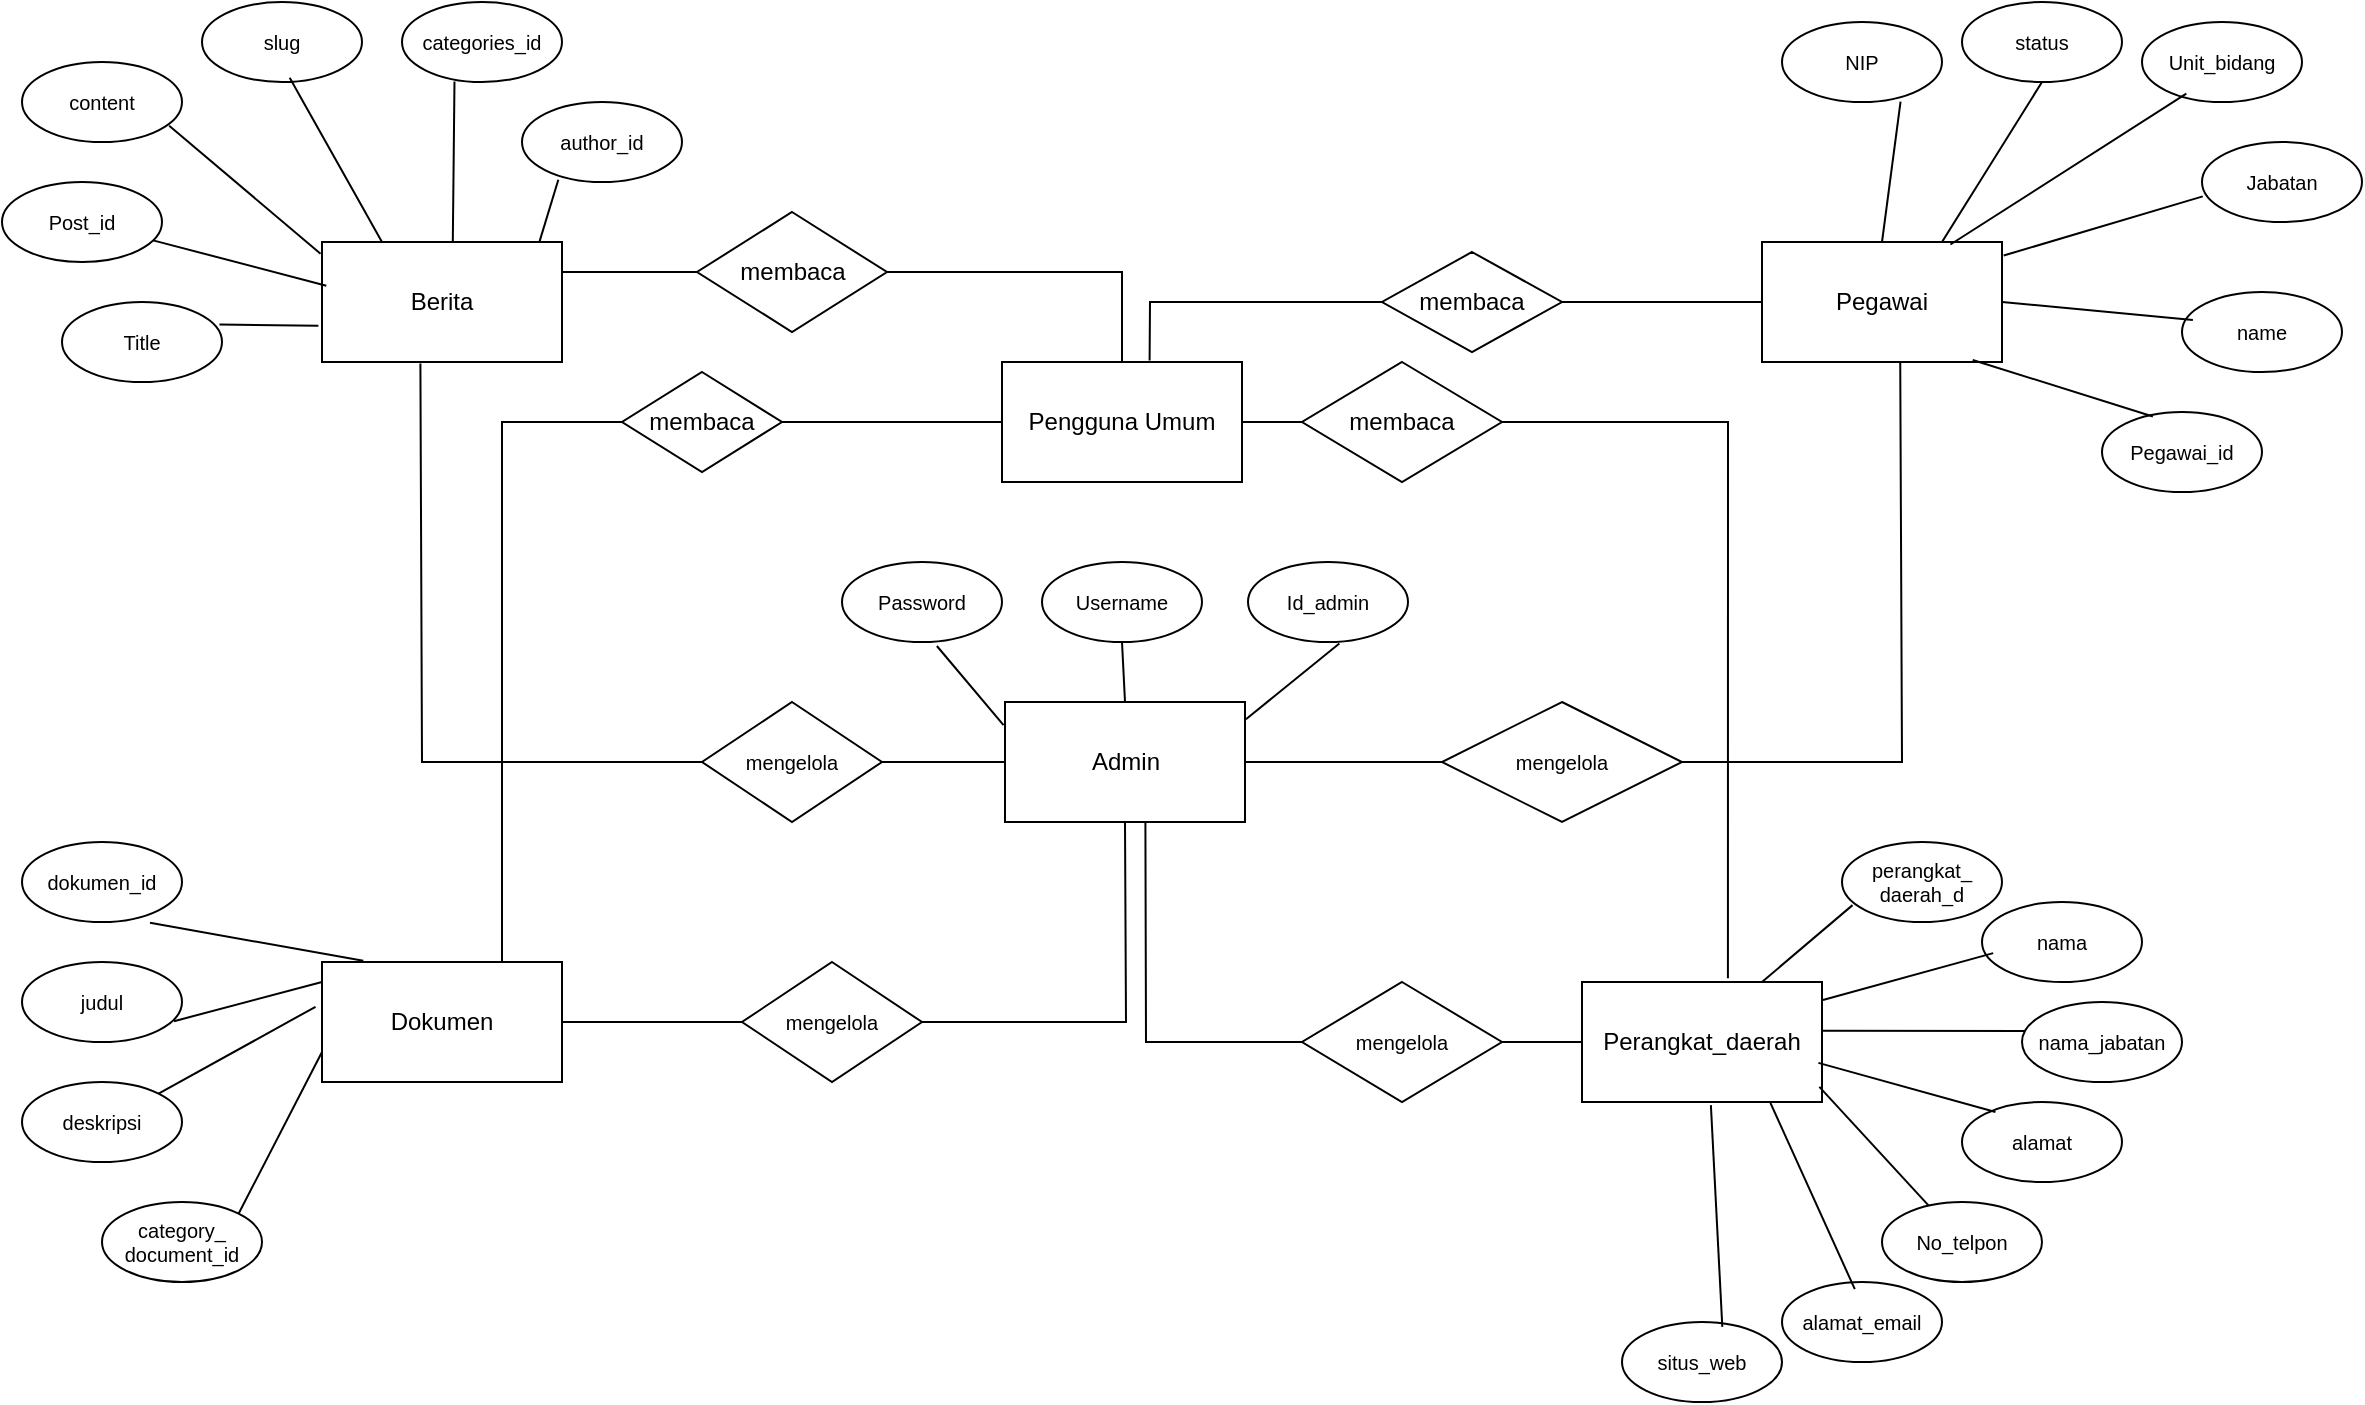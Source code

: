 <mxfile version="24.8.4">
  <diagram name="Page-1" id="929967ad-93f9-6ef4-fab6-5d389245f69c">
    <mxGraphModel dx="1467" dy="750" grid="1" gridSize="10" guides="1" tooltips="1" connect="1" arrows="1" fold="1" page="1" pageScale="1.5" pageWidth="1169" pageHeight="826" background="none" math="0" shadow="0">
      <root>
        <mxCell id="0" style=";html=1;" />
        <mxCell id="1" style=";html=1;" parent="0" />
        <mxCell id="qDhtsbZyAljU5v_HCK9k-1" value="Admin" style="rounded=0;whiteSpace=wrap;html=1;" vertex="1" parent="1">
          <mxGeometry x="891.5" y="470" width="120" height="60" as="geometry" />
        </mxCell>
        <mxCell id="qDhtsbZyAljU5v_HCK9k-2" value="Password" style="ellipse;whiteSpace=wrap;html=1;fontSize=10;" vertex="1" parent="1">
          <mxGeometry x="810" y="400" width="80" height="40" as="geometry" />
        </mxCell>
        <mxCell id="qDhtsbZyAljU5v_HCK9k-3" value="Username" style="ellipse;whiteSpace=wrap;html=1;fontSize=10;" vertex="1" parent="1">
          <mxGeometry x="910" y="400" width="80" height="40" as="geometry" />
        </mxCell>
        <mxCell id="qDhtsbZyAljU5v_HCK9k-4" value="Id_admin" style="ellipse;whiteSpace=wrap;html=1;fontSize=10;" vertex="1" parent="1">
          <mxGeometry x="1013" y="400" width="80" height="40" as="geometry" />
        </mxCell>
        <mxCell id="qDhtsbZyAljU5v_HCK9k-5" value="" style="endArrow=none;html=1;rounded=0;entryX=0.593;entryY=1.05;entryDx=0;entryDy=0;entryPerimeter=0;exitX=-0.006;exitY=0.193;exitDx=0;exitDy=0;exitPerimeter=0;" edge="1" parent="1" source="qDhtsbZyAljU5v_HCK9k-1" target="qDhtsbZyAljU5v_HCK9k-2">
          <mxGeometry width="50" height="50" relative="1" as="geometry">
            <mxPoint x="931.5" y="490" as="sourcePoint" />
            <mxPoint x="981.5" y="440" as="targetPoint" />
          </mxGeometry>
        </mxCell>
        <mxCell id="qDhtsbZyAljU5v_HCK9k-6" value="" style="endArrow=none;html=1;rounded=0;entryX=0.571;entryY=1.019;entryDx=0;entryDy=0;entryPerimeter=0;exitX=1.004;exitY=0.144;exitDx=0;exitDy=0;exitPerimeter=0;" edge="1" parent="1" source="qDhtsbZyAljU5v_HCK9k-1" target="qDhtsbZyAljU5v_HCK9k-4">
          <mxGeometry width="50" height="50" relative="1" as="geometry">
            <mxPoint x="900.5" y="492" as="sourcePoint" />
            <mxPoint x="867.5" y="452" as="targetPoint" />
            <Array as="points" />
          </mxGeometry>
        </mxCell>
        <mxCell id="qDhtsbZyAljU5v_HCK9k-7" value="" style="endArrow=none;html=1;rounded=0;entryX=0.5;entryY=1;entryDx=0;entryDy=0;exitX=0.5;exitY=0;exitDx=0;exitDy=0;" edge="1" parent="1" source="qDhtsbZyAljU5v_HCK9k-1" target="qDhtsbZyAljU5v_HCK9k-3">
          <mxGeometry width="50" height="50" relative="1" as="geometry">
            <mxPoint x="1021.5" y="489" as="sourcePoint" />
            <mxPoint x="1068.5" y="451" as="targetPoint" />
            <Array as="points" />
          </mxGeometry>
        </mxCell>
        <mxCell id="qDhtsbZyAljU5v_HCK9k-8" value="Berita" style="rounded=0;whiteSpace=wrap;html=1;" vertex="1" parent="1">
          <mxGeometry x="550" y="240" width="120" height="60" as="geometry" />
        </mxCell>
        <mxCell id="qDhtsbZyAljU5v_HCK9k-9" value="Pegawai" style="rounded=0;whiteSpace=wrap;html=1;" vertex="1" parent="1">
          <mxGeometry x="1270" y="240" width="120" height="60" as="geometry" />
        </mxCell>
        <mxCell id="qDhtsbZyAljU5v_HCK9k-10" value="Perangkat_daerah" style="rounded=0;whiteSpace=wrap;html=1;" vertex="1" parent="1">
          <mxGeometry x="1180" y="610" width="120" height="60" as="geometry" />
        </mxCell>
        <mxCell id="qDhtsbZyAljU5v_HCK9k-13" value="Post_id" style="ellipse;whiteSpace=wrap;html=1;fontSize=10;" vertex="1" parent="1">
          <mxGeometry x="390" y="210" width="80" height="40" as="geometry" />
        </mxCell>
        <mxCell id="qDhtsbZyAljU5v_HCK9k-14" value="content" style="ellipse;whiteSpace=wrap;html=1;fontSize=10;" vertex="1" parent="1">
          <mxGeometry x="400" y="150" width="80" height="40" as="geometry" />
        </mxCell>
        <mxCell id="qDhtsbZyAljU5v_HCK9k-15" value="slug" style="ellipse;whiteSpace=wrap;html=1;fontSize=10;" vertex="1" parent="1">
          <mxGeometry x="490" y="120" width="80" height="40" as="geometry" />
        </mxCell>
        <mxCell id="qDhtsbZyAljU5v_HCK9k-16" value="categories_id" style="ellipse;whiteSpace=wrap;html=1;fontSize=10;" vertex="1" parent="1">
          <mxGeometry x="590" y="120" width="80" height="40" as="geometry" />
        </mxCell>
        <mxCell id="qDhtsbZyAljU5v_HCK9k-18" value="author_id" style="ellipse;whiteSpace=wrap;html=1;fontSize=10;" vertex="1" parent="1">
          <mxGeometry x="650" y="170" width="80" height="40" as="geometry" />
        </mxCell>
        <mxCell id="qDhtsbZyAljU5v_HCK9k-19" value="Title" style="ellipse;whiteSpace=wrap;html=1;fontSize=10;" vertex="1" parent="1">
          <mxGeometry x="420" y="270" width="80" height="40" as="geometry" />
        </mxCell>
        <mxCell id="qDhtsbZyAljU5v_HCK9k-20" value="" style="endArrow=none;html=1;rounded=0;entryX=0.227;entryY=0.971;entryDx=0;entryDy=0;entryPerimeter=0;exitX=0.905;exitY=0.005;exitDx=0;exitDy=0;exitPerimeter=0;" edge="1" parent="1" source="qDhtsbZyAljU5v_HCK9k-8" target="qDhtsbZyAljU5v_HCK9k-18">
          <mxGeometry width="50" height="50" relative="1" as="geometry">
            <mxPoint x="610" y="270" as="sourcePoint" />
            <mxPoint x="660" y="220" as="targetPoint" />
          </mxGeometry>
        </mxCell>
        <mxCell id="qDhtsbZyAljU5v_HCK9k-21" value="" style="endArrow=none;html=1;rounded=0;entryX=0.328;entryY=0.995;entryDx=0;entryDy=0;entryPerimeter=0;exitX=0.545;exitY=0.009;exitDx=0;exitDy=0;exitPerimeter=0;" edge="1" parent="1" source="qDhtsbZyAljU5v_HCK9k-8" target="qDhtsbZyAljU5v_HCK9k-16">
          <mxGeometry width="50" height="50" relative="1" as="geometry">
            <mxPoint x="600" y="240" as="sourcePoint" />
            <mxPoint x="619" y="209" as="targetPoint" />
          </mxGeometry>
        </mxCell>
        <mxCell id="qDhtsbZyAljU5v_HCK9k-22" value="" style="endArrow=none;html=1;rounded=0;entryX=0.548;entryY=0.948;entryDx=0;entryDy=0;entryPerimeter=0;exitX=0.25;exitY=0;exitDx=0;exitDy=0;" edge="1" parent="1" source="qDhtsbZyAljU5v_HCK9k-8" target="qDhtsbZyAljU5v_HCK9k-15">
          <mxGeometry width="50" height="50" relative="1" as="geometry">
            <mxPoint x="554" y="240" as="sourcePoint" />
            <mxPoint x="570" y="160" as="targetPoint" />
          </mxGeometry>
        </mxCell>
        <mxCell id="qDhtsbZyAljU5v_HCK9k-23" value="" style="endArrow=none;html=1;rounded=0;entryX=0.92;entryY=0.796;entryDx=0;entryDy=0;entryPerimeter=0;exitX=-0.006;exitY=0.098;exitDx=0;exitDy=0;exitPerimeter=0;" edge="1" parent="1" source="qDhtsbZyAljU5v_HCK9k-8" target="qDhtsbZyAljU5v_HCK9k-14">
          <mxGeometry width="50" height="50" relative="1" as="geometry">
            <mxPoint x="526" y="262" as="sourcePoint" />
            <mxPoint x="490" y="180" as="targetPoint" />
          </mxGeometry>
        </mxCell>
        <mxCell id="qDhtsbZyAljU5v_HCK9k-24" value="" style="endArrow=none;html=1;rounded=0;exitX=0.018;exitY=0.364;exitDx=0;exitDy=0;exitPerimeter=0;" edge="1" parent="1" source="qDhtsbZyAljU5v_HCK9k-8" target="qDhtsbZyAljU5v_HCK9k-13">
          <mxGeometry width="50" height="50" relative="1" as="geometry">
            <mxPoint x="535" y="270" as="sourcePoint" />
            <mxPoint x="470" y="206" as="targetPoint" />
          </mxGeometry>
        </mxCell>
        <mxCell id="qDhtsbZyAljU5v_HCK9k-25" value="" style="endArrow=none;html=1;rounded=0;exitX=-0.015;exitY=0.698;exitDx=0;exitDy=0;exitPerimeter=0;entryX=0.984;entryY=0.282;entryDx=0;entryDy=0;entryPerimeter=0;" edge="1" parent="1" source="qDhtsbZyAljU5v_HCK9k-8" target="qDhtsbZyAljU5v_HCK9k-19">
          <mxGeometry width="50" height="50" relative="1" as="geometry">
            <mxPoint x="552" y="272" as="sourcePoint" />
            <mxPoint x="475" y="250" as="targetPoint" />
          </mxGeometry>
        </mxCell>
        <mxCell id="qDhtsbZyAljU5v_HCK9k-26" value="status" style="ellipse;whiteSpace=wrap;html=1;fontSize=10;" vertex="1" parent="1">
          <mxGeometry x="1370" y="120" width="80" height="40" as="geometry" />
        </mxCell>
        <mxCell id="qDhtsbZyAljU5v_HCK9k-27" value="Unit_bidang" style="ellipse;whiteSpace=wrap;html=1;fontSize=10;" vertex="1" parent="1">
          <mxGeometry x="1460" y="130" width="80" height="40" as="geometry" />
        </mxCell>
        <mxCell id="qDhtsbZyAljU5v_HCK9k-28" value="NIP" style="ellipse;whiteSpace=wrap;html=1;fontSize=10;" vertex="1" parent="1">
          <mxGeometry x="1280" y="130" width="80" height="40" as="geometry" />
        </mxCell>
        <mxCell id="qDhtsbZyAljU5v_HCK9k-29" value="Jabatan" style="ellipse;whiteSpace=wrap;html=1;fontSize=10;" vertex="1" parent="1">
          <mxGeometry x="1490" y="190" width="80" height="40" as="geometry" />
        </mxCell>
        <mxCell id="qDhtsbZyAljU5v_HCK9k-30" value="name" style="ellipse;whiteSpace=wrap;html=1;fontSize=10;" vertex="1" parent="1">
          <mxGeometry x="1480" y="265" width="80" height="40" as="geometry" />
        </mxCell>
        <mxCell id="qDhtsbZyAljU5v_HCK9k-31" value="Pegawai_id" style="ellipse;whiteSpace=wrap;html=1;fontSize=10;" vertex="1" parent="1">
          <mxGeometry x="1440" y="325" width="80" height="40" as="geometry" />
        </mxCell>
        <mxCell id="qDhtsbZyAljU5v_HCK9k-32" value="" style="endArrow=none;html=1;rounded=0;entryX=0.318;entryY=0.056;entryDx=0;entryDy=0;entryPerimeter=0;exitX=0.878;exitY=0.983;exitDx=0;exitDy=0;exitPerimeter=0;" edge="1" parent="1" source="qDhtsbZyAljU5v_HCK9k-9" target="qDhtsbZyAljU5v_HCK9k-31">
          <mxGeometry width="50" height="50" relative="1" as="geometry">
            <mxPoint x="1500" y="290" as="sourcePoint" />
            <mxPoint x="1550" y="240" as="targetPoint" />
          </mxGeometry>
        </mxCell>
        <mxCell id="qDhtsbZyAljU5v_HCK9k-33" value="" style="endArrow=none;html=1;rounded=0;entryX=0.068;entryY=0.349;entryDx=0;entryDy=0;entryPerimeter=0;exitX=1;exitY=0.5;exitDx=0;exitDy=0;" edge="1" parent="1" source="qDhtsbZyAljU5v_HCK9k-9" target="qDhtsbZyAljU5v_HCK9k-30">
          <mxGeometry width="50" height="50" relative="1" as="geometry">
            <mxPoint x="1420" y="250" as="sourcePoint" />
            <mxPoint x="1480" y="298" as="targetPoint" />
          </mxGeometry>
        </mxCell>
        <mxCell id="qDhtsbZyAljU5v_HCK9k-34" value="" style="endArrow=none;html=1;rounded=0;entryX=0.005;entryY=0.68;entryDx=0;entryDy=0;entryPerimeter=0;exitX=1.007;exitY=0.113;exitDx=0;exitDy=0;exitPerimeter=0;" edge="1" parent="1" source="qDhtsbZyAljU5v_HCK9k-9" target="qDhtsbZyAljU5v_HCK9k-29">
          <mxGeometry width="50" height="50" relative="1" as="geometry">
            <mxPoint x="1430" y="221" as="sourcePoint" />
            <mxPoint x="1495" y="250" as="targetPoint" />
          </mxGeometry>
        </mxCell>
        <mxCell id="qDhtsbZyAljU5v_HCK9k-35" value="" style="endArrow=none;html=1;rounded=0;entryX=0.277;entryY=0.896;entryDx=0;entryDy=0;entryPerimeter=0;exitX=0.785;exitY=0.021;exitDx=0;exitDy=0;exitPerimeter=0;" edge="1" parent="1" source="qDhtsbZyAljU5v_HCK9k-9" target="qDhtsbZyAljU5v_HCK9k-27">
          <mxGeometry width="50" height="50" relative="1" as="geometry">
            <mxPoint x="1391" y="220" as="sourcePoint" />
            <mxPoint x="1460" y="210" as="targetPoint" />
          </mxGeometry>
        </mxCell>
        <mxCell id="qDhtsbZyAljU5v_HCK9k-36" value="" style="endArrow=none;html=1;rounded=0;entryX=0.5;entryY=1;entryDx=0;entryDy=0;exitX=0.75;exitY=0;exitDx=0;exitDy=0;" edge="1" parent="1" source="qDhtsbZyAljU5v_HCK9k-9" target="qDhtsbZyAljU5v_HCK9k-26">
          <mxGeometry width="50" height="50" relative="1" as="geometry">
            <mxPoint x="1404" y="231" as="sourcePoint" />
            <mxPoint x="1492" y="176" as="targetPoint" />
          </mxGeometry>
        </mxCell>
        <mxCell id="qDhtsbZyAljU5v_HCK9k-37" value="" style="endArrow=none;html=1;rounded=0;entryX=0.741;entryY=0.996;entryDx=0;entryDy=0;exitX=0.5;exitY=0;exitDx=0;exitDy=0;entryPerimeter=0;" edge="1" parent="1" source="qDhtsbZyAljU5v_HCK9k-9" target="qDhtsbZyAljU5v_HCK9k-28">
          <mxGeometry width="50" height="50" relative="1" as="geometry">
            <mxPoint x="1400" y="230" as="sourcePoint" />
            <mxPoint x="1420" y="170" as="targetPoint" />
          </mxGeometry>
        </mxCell>
        <mxCell id="qDhtsbZyAljU5v_HCK9k-52" value="Dokumen" style="rounded=0;whiteSpace=wrap;html=1;" vertex="1" parent="1">
          <mxGeometry x="550" y="600" width="120" height="60" as="geometry" />
        </mxCell>
        <mxCell id="qDhtsbZyAljU5v_HCK9k-54" value="&lt;div&gt;category_&lt;/div&gt;&lt;div&gt;document_id&lt;br&gt;&lt;/div&gt;" style="ellipse;whiteSpace=wrap;html=1;fontSize=10;" vertex="1" parent="1">
          <mxGeometry x="440" y="720" width="80" height="40" as="geometry" />
        </mxCell>
        <mxCell id="qDhtsbZyAljU5v_HCK9k-55" value="deskripsi" style="ellipse;whiteSpace=wrap;html=1;fontSize=10;" vertex="1" parent="1">
          <mxGeometry x="400" y="660" width="80" height="40" as="geometry" />
        </mxCell>
        <mxCell id="qDhtsbZyAljU5v_HCK9k-56" value="judul" style="ellipse;whiteSpace=wrap;html=1;fontSize=10;" vertex="1" parent="1">
          <mxGeometry x="400" y="600" width="80" height="40" as="geometry" />
        </mxCell>
        <mxCell id="qDhtsbZyAljU5v_HCK9k-57" value="dokumen_id" style="ellipse;whiteSpace=wrap;html=1;fontSize=10;" vertex="1" parent="1">
          <mxGeometry x="400" y="540" width="80" height="40" as="geometry" />
        </mxCell>
        <mxCell id="qDhtsbZyAljU5v_HCK9k-59" value="" style="endArrow=none;html=1;rounded=0;entryX=0.8;entryY=1.01;entryDx=0;entryDy=0;entryPerimeter=0;exitX=0.172;exitY=-0.01;exitDx=0;exitDy=0;exitPerimeter=0;" edge="1" parent="1" source="qDhtsbZyAljU5v_HCK9k-52" target="qDhtsbZyAljU5v_HCK9k-57">
          <mxGeometry width="50" height="50" relative="1" as="geometry">
            <mxPoint x="610" y="630" as="sourcePoint" />
            <mxPoint x="660" y="580" as="targetPoint" />
          </mxGeometry>
        </mxCell>
        <mxCell id="qDhtsbZyAljU5v_HCK9k-60" value="" style="endArrow=none;html=1;rounded=0;entryX=0.95;entryY=0.74;entryDx=0;entryDy=0;entryPerimeter=0;exitX=0;exitY=0.167;exitDx=0;exitDy=0;exitPerimeter=0;" edge="1" parent="1" source="qDhtsbZyAljU5v_HCK9k-52" target="qDhtsbZyAljU5v_HCK9k-56">
          <mxGeometry width="50" height="50" relative="1" as="geometry">
            <mxPoint x="600" y="600" as="sourcePoint" />
            <mxPoint x="619" y="569" as="targetPoint" />
          </mxGeometry>
        </mxCell>
        <mxCell id="qDhtsbZyAljU5v_HCK9k-61" value="" style="endArrow=none;html=1;rounded=0;entryX=1;entryY=0;entryDx=0;entryDy=0;exitX=-0.027;exitY=0.373;exitDx=0;exitDy=0;exitPerimeter=0;" edge="1" parent="1" source="qDhtsbZyAljU5v_HCK9k-52" target="qDhtsbZyAljU5v_HCK9k-55">
          <mxGeometry width="50" height="50" relative="1" as="geometry">
            <mxPoint x="554" y="600" as="sourcePoint" />
            <mxPoint x="570" y="520" as="targetPoint" />
          </mxGeometry>
        </mxCell>
        <mxCell id="qDhtsbZyAljU5v_HCK9k-62" value="" style="endArrow=none;html=1;rounded=0;entryX=1;entryY=0;entryDx=0;entryDy=0;exitX=0;exitY=0.75;exitDx=0;exitDy=0;" edge="1" parent="1" source="qDhtsbZyAljU5v_HCK9k-52" target="qDhtsbZyAljU5v_HCK9k-54">
          <mxGeometry width="50" height="50" relative="1" as="geometry">
            <mxPoint x="526" y="622" as="sourcePoint" />
            <mxPoint x="490" y="540" as="targetPoint" />
          </mxGeometry>
        </mxCell>
        <mxCell id="qDhtsbZyAljU5v_HCK9k-67" value="&lt;div&gt;perangkat_&lt;/div&gt;&lt;div&gt;daerah_d&lt;/div&gt;" style="ellipse;whiteSpace=wrap;html=1;fontSize=10;" vertex="1" parent="1">
          <mxGeometry x="1310" y="540" width="80" height="40" as="geometry" />
        </mxCell>
        <mxCell id="qDhtsbZyAljU5v_HCK9k-69" value="nama" style="ellipse;whiteSpace=wrap;html=1;fontSize=10;" vertex="1" parent="1">
          <mxGeometry x="1380" y="570" width="80" height="40" as="geometry" />
        </mxCell>
        <mxCell id="qDhtsbZyAljU5v_HCK9k-70" value="nama_jabatan" style="ellipse;whiteSpace=wrap;html=1;fontSize=10;" vertex="1" parent="1">
          <mxGeometry x="1400" y="620" width="80" height="40" as="geometry" />
        </mxCell>
        <mxCell id="qDhtsbZyAljU5v_HCK9k-71" value="alamat" style="ellipse;whiteSpace=wrap;html=1;fontSize=10;" vertex="1" parent="1">
          <mxGeometry x="1370" y="670" width="80" height="40" as="geometry" />
        </mxCell>
        <mxCell id="qDhtsbZyAljU5v_HCK9k-72" value="No_telpon" style="ellipse;whiteSpace=wrap;html=1;fontSize=10;" vertex="1" parent="1">
          <mxGeometry x="1330" y="720" width="80" height="40" as="geometry" />
        </mxCell>
        <mxCell id="qDhtsbZyAljU5v_HCK9k-73" value="alamat_email" style="ellipse;whiteSpace=wrap;html=1;fontSize=10;" vertex="1" parent="1">
          <mxGeometry x="1280" y="760" width="80" height="40" as="geometry" />
        </mxCell>
        <mxCell id="qDhtsbZyAljU5v_HCK9k-74" value="situs_web" style="ellipse;whiteSpace=wrap;html=1;fontSize=10;" vertex="1" parent="1">
          <mxGeometry x="1200" y="780" width="80" height="40" as="geometry" />
        </mxCell>
        <mxCell id="qDhtsbZyAljU5v_HCK9k-75" value="" style="endArrow=none;html=1;rounded=0;entryX=0.066;entryY=0.789;entryDx=0;entryDy=0;entryPerimeter=0;exitX=0.75;exitY=0;exitDx=0;exitDy=0;" edge="1" parent="1" source="qDhtsbZyAljU5v_HCK9k-10" target="qDhtsbZyAljU5v_HCK9k-67">
          <mxGeometry width="50" height="50" relative="1" as="geometry">
            <mxPoint x="1140" y="660" as="sourcePoint" />
            <mxPoint x="1190" y="610" as="targetPoint" />
          </mxGeometry>
        </mxCell>
        <mxCell id="qDhtsbZyAljU5v_HCK9k-76" value="" style="endArrow=none;html=1;rounded=0;entryX=0.07;entryY=0.639;entryDx=0;entryDy=0;entryPerimeter=0;exitX=1.004;exitY=0.15;exitDx=0;exitDy=0;exitPerimeter=0;" edge="1" parent="1" source="qDhtsbZyAljU5v_HCK9k-10" target="qDhtsbZyAljU5v_HCK9k-69">
          <mxGeometry width="50" height="50" relative="1" as="geometry">
            <mxPoint x="1280" y="620" as="sourcePoint" />
            <mxPoint x="1325" y="582" as="targetPoint" />
          </mxGeometry>
        </mxCell>
        <mxCell id="qDhtsbZyAljU5v_HCK9k-77" value="" style="endArrow=none;html=1;rounded=0;entryX=0.02;entryY=0.361;entryDx=0;entryDy=0;entryPerimeter=0;exitX=0.999;exitY=0.407;exitDx=0;exitDy=0;exitPerimeter=0;" edge="1" parent="1" source="qDhtsbZyAljU5v_HCK9k-10" target="qDhtsbZyAljU5v_HCK9k-70">
          <mxGeometry width="50" height="50" relative="1" as="geometry">
            <mxPoint x="1310" y="629" as="sourcePoint" />
            <mxPoint x="1396" y="606" as="targetPoint" />
          </mxGeometry>
        </mxCell>
        <mxCell id="qDhtsbZyAljU5v_HCK9k-78" value="" style="endArrow=none;html=1;rounded=0;entryX=0.209;entryY=0.125;entryDx=0;entryDy=0;entryPerimeter=0;exitX=0.985;exitY=0.674;exitDx=0;exitDy=0;exitPerimeter=0;" edge="1" parent="1" source="qDhtsbZyAljU5v_HCK9k-10" target="qDhtsbZyAljU5v_HCK9k-71">
          <mxGeometry width="50" height="50" relative="1" as="geometry">
            <mxPoint x="1310" y="644" as="sourcePoint" />
            <mxPoint x="1412" y="644" as="targetPoint" />
          </mxGeometry>
        </mxCell>
        <mxCell id="qDhtsbZyAljU5v_HCK9k-79" value="" style="endArrow=none;html=1;rounded=0;exitX=0.989;exitY=0.874;exitDx=0;exitDy=0;exitPerimeter=0;" edge="1" parent="1" source="qDhtsbZyAljU5v_HCK9k-10" target="qDhtsbZyAljU5v_HCK9k-72">
          <mxGeometry width="50" height="50" relative="1" as="geometry">
            <mxPoint x="1308" y="660" as="sourcePoint" />
            <mxPoint x="1397" y="685" as="targetPoint" />
          </mxGeometry>
        </mxCell>
        <mxCell id="qDhtsbZyAljU5v_HCK9k-80" value="" style="endArrow=none;html=1;rounded=0;exitX=0.785;exitY=1.007;exitDx=0;exitDy=0;exitPerimeter=0;entryX=0.455;entryY=0.089;entryDx=0;entryDy=0;entryPerimeter=0;" edge="1" parent="1" source="qDhtsbZyAljU5v_HCK9k-10" target="qDhtsbZyAljU5v_HCK9k-73">
          <mxGeometry width="50" height="50" relative="1" as="geometry">
            <mxPoint x="1309" y="672" as="sourcePoint" />
            <mxPoint x="1363" y="732" as="targetPoint" />
          </mxGeometry>
        </mxCell>
        <mxCell id="qDhtsbZyAljU5v_HCK9k-81" value="" style="endArrow=none;html=1;rounded=0;exitX=0.537;exitY=1.026;exitDx=0;exitDy=0;exitPerimeter=0;entryX=0.627;entryY=0.061;entryDx=0;entryDy=0;entryPerimeter=0;" edge="1" parent="1" source="qDhtsbZyAljU5v_HCK9k-10" target="qDhtsbZyAljU5v_HCK9k-74">
          <mxGeometry width="50" height="50" relative="1" as="geometry">
            <mxPoint x="1284" y="680" as="sourcePoint" />
            <mxPoint x="1326" y="774" as="targetPoint" />
          </mxGeometry>
        </mxCell>
        <mxCell id="qDhtsbZyAljU5v_HCK9k-82" value="Pengguna Umum" style="rounded=0;whiteSpace=wrap;html=1;" vertex="1" parent="1">
          <mxGeometry x="890" y="300" width="120" height="60" as="geometry" />
        </mxCell>
        <mxCell id="qDhtsbZyAljU5v_HCK9k-83" value="" style="endArrow=none;html=1;rounded=0;entryX=0.41;entryY=1.012;entryDx=0;entryDy=0;entryPerimeter=0;exitX=0;exitY=0.5;exitDx=0;exitDy=0;" edge="1" parent="1" source="qDhtsbZyAljU5v_HCK9k-1" target="qDhtsbZyAljU5v_HCK9k-8">
          <mxGeometry width="50" height="50" relative="1" as="geometry">
            <mxPoint x="930" y="500" as="sourcePoint" />
            <mxPoint x="980" y="450" as="targetPoint" />
            <Array as="points">
              <mxPoint x="600" y="500" />
            </Array>
          </mxGeometry>
        </mxCell>
        <mxCell id="qDhtsbZyAljU5v_HCK9k-85" value="mengelola" style="rhombus;whiteSpace=wrap;html=1;fontSize=10;" vertex="1" parent="1">
          <mxGeometry x="740" y="470" width="90" height="60" as="geometry" />
        </mxCell>
        <mxCell id="qDhtsbZyAljU5v_HCK9k-86" value="" style="endArrow=none;html=1;rounded=0;entryX=0.5;entryY=1;entryDx=0;entryDy=0;exitX=1;exitY=0.5;exitDx=0;exitDy=0;" edge="1" parent="1" source="qDhtsbZyAljU5v_HCK9k-87" target="qDhtsbZyAljU5v_HCK9k-1">
          <mxGeometry width="50" height="50" relative="1" as="geometry">
            <mxPoint x="830" y="550" as="sourcePoint" />
            <mxPoint x="880" y="500" as="targetPoint" />
            <Array as="points">
              <mxPoint x="952" y="630" />
            </Array>
          </mxGeometry>
        </mxCell>
        <mxCell id="qDhtsbZyAljU5v_HCK9k-89" value="" style="endArrow=none;html=1;rounded=0;entryX=0;entryY=0.5;entryDx=0;entryDy=0;exitX=1;exitY=0.5;exitDx=0;exitDy=0;" edge="1" parent="1" source="qDhtsbZyAljU5v_HCK9k-52" target="qDhtsbZyAljU5v_HCK9k-87">
          <mxGeometry width="50" height="50" relative="1" as="geometry">
            <mxPoint x="620" y="630" as="sourcePoint" />
            <mxPoint x="952" y="530" as="targetPoint" />
            <Array as="points" />
          </mxGeometry>
        </mxCell>
        <mxCell id="qDhtsbZyAljU5v_HCK9k-87" value="mengelola" style="rhombus;whiteSpace=wrap;html=1;fontSize=10;" vertex="1" parent="1">
          <mxGeometry x="760" y="600" width="90" height="60" as="geometry" />
        </mxCell>
        <mxCell id="qDhtsbZyAljU5v_HCK9k-90" value="" style="endArrow=none;html=1;rounded=0;entryX=0;entryY=0.5;entryDx=0;entryDy=0;exitX=0.585;exitY=0.995;exitDx=0;exitDy=0;exitPerimeter=0;" edge="1" parent="1" source="qDhtsbZyAljU5v_HCK9k-1" target="qDhtsbZyAljU5v_HCK9k-10">
          <mxGeometry width="50" height="50" relative="1" as="geometry">
            <mxPoint x="1040" y="570" as="sourcePoint" />
            <mxPoint x="1090" y="520" as="targetPoint" />
            <Array as="points">
              <mxPoint x="962" y="640" />
            </Array>
          </mxGeometry>
        </mxCell>
        <mxCell id="qDhtsbZyAljU5v_HCK9k-91" value="mengelola" style="rhombus;whiteSpace=wrap;html=1;fontSize=10;" vertex="1" parent="1">
          <mxGeometry x="1040" y="610" width="100" height="60" as="geometry" />
        </mxCell>
        <mxCell id="qDhtsbZyAljU5v_HCK9k-93" value="" style="endArrow=none;html=1;rounded=0;exitX=1;exitY=0.5;exitDx=0;exitDy=0;entryX=0.576;entryY=1.009;entryDx=0;entryDy=0;entryPerimeter=0;" edge="1" parent="1" source="qDhtsbZyAljU5v_HCK9k-94" target="qDhtsbZyAljU5v_HCK9k-9">
          <mxGeometry width="50" height="50" relative="1" as="geometry">
            <mxPoint x="1150" y="330" as="sourcePoint" />
            <mxPoint x="1200" y="280" as="targetPoint" />
            <Array as="points">
              <mxPoint x="1340" y="500" />
            </Array>
          </mxGeometry>
        </mxCell>
        <mxCell id="qDhtsbZyAljU5v_HCK9k-95" value="" style="endArrow=none;html=1;rounded=0;exitX=1;exitY=0.5;exitDx=0;exitDy=0;entryX=0;entryY=0.5;entryDx=0;entryDy=0;" edge="1" parent="1" source="qDhtsbZyAljU5v_HCK9k-1" target="qDhtsbZyAljU5v_HCK9k-94">
          <mxGeometry width="50" height="50" relative="1" as="geometry">
            <mxPoint x="1012" y="500" as="sourcePoint" />
            <mxPoint x="1339" y="301" as="targetPoint" />
            <Array as="points" />
          </mxGeometry>
        </mxCell>
        <mxCell id="qDhtsbZyAljU5v_HCK9k-94" value="mengelola" style="rhombus;whiteSpace=wrap;html=1;fontSize=10;" vertex="1" parent="1">
          <mxGeometry x="1110" y="470" width="120" height="60" as="geometry" />
        </mxCell>
        <mxCell id="qDhtsbZyAljU5v_HCK9k-96" value="" style="endArrow=none;html=1;rounded=0;entryX=0.5;entryY=0;entryDx=0;entryDy=0;exitX=1;exitY=0.5;exitDx=0;exitDy=0;" edge="1" parent="1" source="qDhtsbZyAljU5v_HCK9k-97" target="qDhtsbZyAljU5v_HCK9k-82">
          <mxGeometry width="50" height="50" relative="1" as="geometry">
            <mxPoint x="880" y="430" as="sourcePoint" />
            <mxPoint x="930" y="380" as="targetPoint" />
            <Array as="points">
              <mxPoint x="950" y="255" />
            </Array>
          </mxGeometry>
        </mxCell>
        <mxCell id="qDhtsbZyAljU5v_HCK9k-98" value="" style="endArrow=none;html=1;rounded=0;entryX=0;entryY=0.5;entryDx=0;entryDy=0;exitX=1;exitY=0.25;exitDx=0;exitDy=0;" edge="1" parent="1" source="qDhtsbZyAljU5v_HCK9k-8" target="qDhtsbZyAljU5v_HCK9k-97">
          <mxGeometry width="50" height="50" relative="1" as="geometry">
            <mxPoint x="670" y="255" as="sourcePoint" />
            <mxPoint x="950" y="300" as="targetPoint" />
            <Array as="points" />
          </mxGeometry>
        </mxCell>
        <mxCell id="qDhtsbZyAljU5v_HCK9k-97" value="membaca" style="rhombus;whiteSpace=wrap;html=1;" vertex="1" parent="1">
          <mxGeometry x="737.5" y="225" width="95" height="60" as="geometry" />
        </mxCell>
        <mxCell id="qDhtsbZyAljU5v_HCK9k-99" value="" style="endArrow=none;html=1;rounded=0;entryX=0;entryY=0.5;entryDx=0;entryDy=0;exitX=1;exitY=0.5;exitDx=0;exitDy=0;" edge="1" parent="1" source="qDhtsbZyAljU5v_HCK9k-100" target="qDhtsbZyAljU5v_HCK9k-9">
          <mxGeometry width="50" height="50" relative="1" as="geometry">
            <mxPoint x="1050" y="380" as="sourcePoint" />
            <mxPoint x="1100" y="330" as="targetPoint" />
            <Array as="points" />
          </mxGeometry>
        </mxCell>
        <mxCell id="qDhtsbZyAljU5v_HCK9k-101" value="" style="endArrow=none;html=1;rounded=0;entryX=0;entryY=0.5;entryDx=0;entryDy=0;exitX=0.615;exitY=-0.013;exitDx=0;exitDy=0;exitPerimeter=0;" edge="1" parent="1" source="qDhtsbZyAljU5v_HCK9k-82" target="qDhtsbZyAljU5v_HCK9k-100">
          <mxGeometry width="50" height="50" relative="1" as="geometry">
            <mxPoint x="964" y="299" as="sourcePoint" />
            <mxPoint x="1270" y="270" as="targetPoint" />
            <Array as="points">
              <mxPoint x="964" y="270" />
            </Array>
          </mxGeometry>
        </mxCell>
        <mxCell id="qDhtsbZyAljU5v_HCK9k-100" value="membaca" style="rhombus;whiteSpace=wrap;html=1;" vertex="1" parent="1">
          <mxGeometry x="1080" y="245" width="90" height="50" as="geometry" />
        </mxCell>
        <mxCell id="qDhtsbZyAljU5v_HCK9k-102" value="" style="endArrow=none;html=1;rounded=0;entryX=1;entryY=0.5;entryDx=0;entryDy=0;exitX=0;exitY=0.5;exitDx=0;exitDy=0;" edge="1" parent="1" source="qDhtsbZyAljU5v_HCK9k-103" target="qDhtsbZyAljU5v_HCK9k-82">
          <mxGeometry width="50" height="50" relative="1" as="geometry">
            <mxPoint x="970" y="460" as="sourcePoint" />
            <mxPoint x="1020" y="410" as="targetPoint" />
            <Array as="points" />
          </mxGeometry>
        </mxCell>
        <mxCell id="qDhtsbZyAljU5v_HCK9k-104" value="" style="endArrow=none;html=1;rounded=0;entryX=1;entryY=0.5;entryDx=0;entryDy=0;exitX=0.608;exitY=-0.032;exitDx=0;exitDy=0;exitPerimeter=0;" edge="1" parent="1" source="qDhtsbZyAljU5v_HCK9k-10" target="qDhtsbZyAljU5v_HCK9k-103">
          <mxGeometry width="50" height="50" relative="1" as="geometry">
            <mxPoint x="1253" y="608" as="sourcePoint" />
            <mxPoint x="1010" y="330" as="targetPoint" />
            <Array as="points">
              <mxPoint x="1253" y="330" />
            </Array>
          </mxGeometry>
        </mxCell>
        <mxCell id="qDhtsbZyAljU5v_HCK9k-103" value="membaca" style="rhombus;whiteSpace=wrap;html=1;" vertex="1" parent="1">
          <mxGeometry x="1040" y="300" width="100" height="60" as="geometry" />
        </mxCell>
        <mxCell id="qDhtsbZyAljU5v_HCK9k-105" value="" style="endArrow=none;html=1;rounded=0;entryX=0;entryY=0.5;entryDx=0;entryDy=0;exitX=0.75;exitY=0;exitDx=0;exitDy=0;" edge="1" parent="1" source="qDhtsbZyAljU5v_HCK9k-52" target="qDhtsbZyAljU5v_HCK9k-82">
          <mxGeometry width="50" height="50" relative="1" as="geometry">
            <mxPoint x="910" y="520" as="sourcePoint" />
            <mxPoint x="960" y="470" as="targetPoint" />
            <Array as="points">
              <mxPoint x="640" y="330" />
            </Array>
          </mxGeometry>
        </mxCell>
        <mxCell id="qDhtsbZyAljU5v_HCK9k-106" value="membaca" style="rhombus;whiteSpace=wrap;html=1;" vertex="1" parent="1">
          <mxGeometry x="700" y="305" width="80" height="50" as="geometry" />
        </mxCell>
      </root>
    </mxGraphModel>
  </diagram>
</mxfile>
